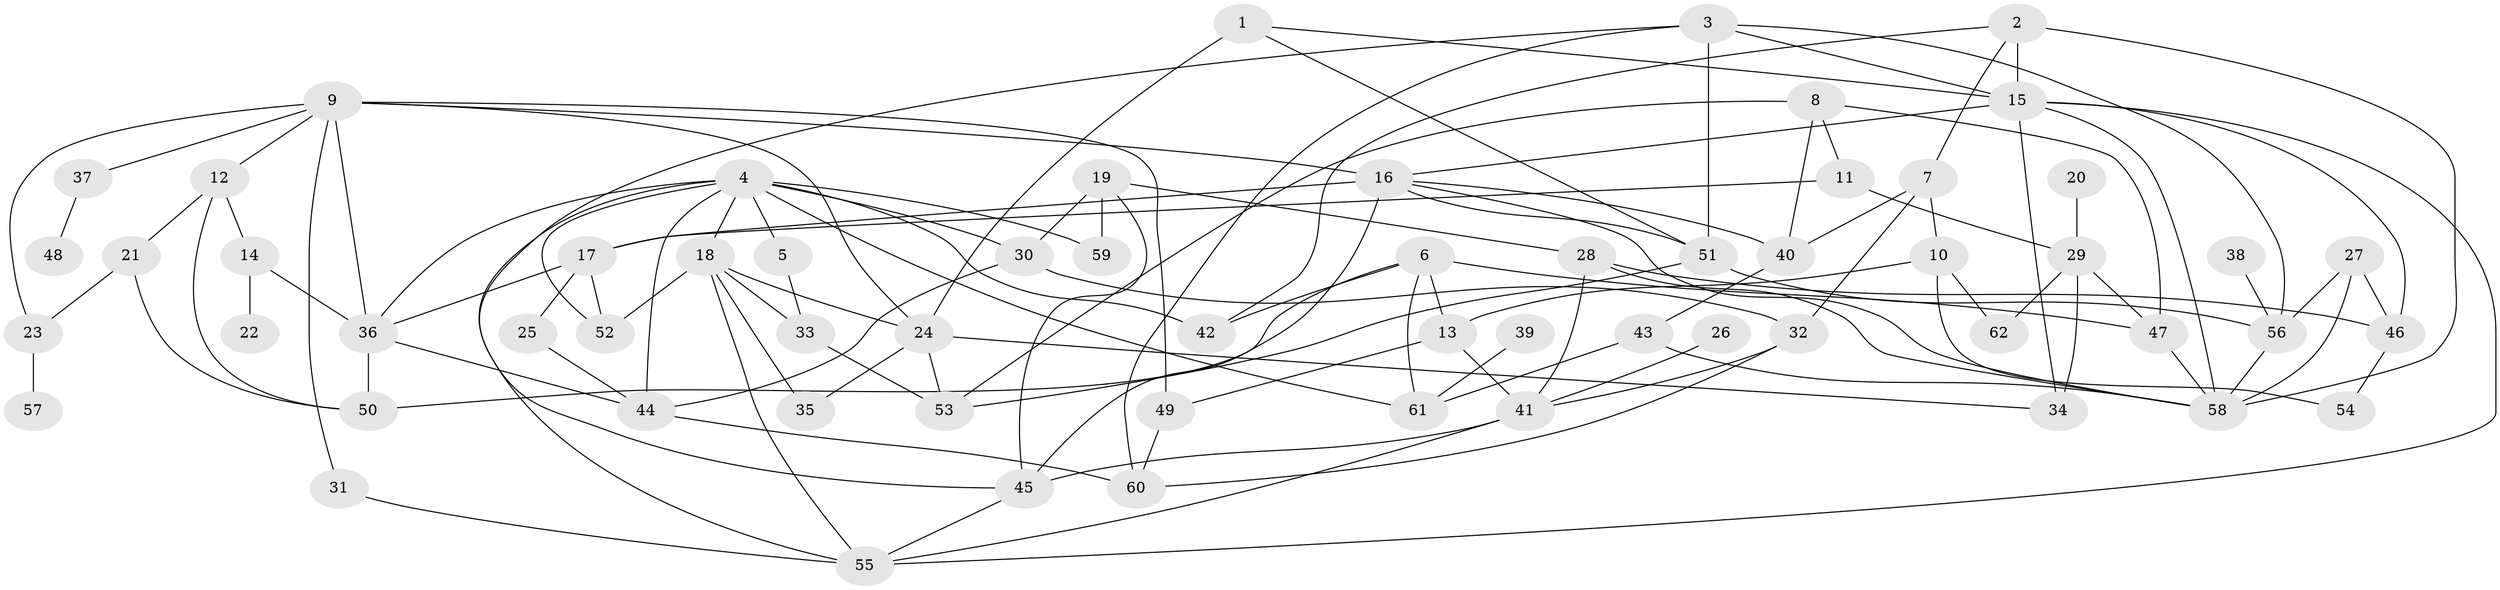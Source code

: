 // original degree distribution, {3: 0.24390243902439024, 9: 0.008130081300813009, 5: 0.12195121951219512, 7: 0.024390243902439025, 2: 0.25203252032520324, 6: 0.032520325203252036, 4: 0.11382113821138211, 1: 0.2032520325203252}
// Generated by graph-tools (version 1.1) at 2025/01/03/09/25 03:01:11]
// undirected, 62 vertices, 119 edges
graph export_dot {
graph [start="1"]
  node [color=gray90,style=filled];
  1;
  2;
  3;
  4;
  5;
  6;
  7;
  8;
  9;
  10;
  11;
  12;
  13;
  14;
  15;
  16;
  17;
  18;
  19;
  20;
  21;
  22;
  23;
  24;
  25;
  26;
  27;
  28;
  29;
  30;
  31;
  32;
  33;
  34;
  35;
  36;
  37;
  38;
  39;
  40;
  41;
  42;
  43;
  44;
  45;
  46;
  47;
  48;
  49;
  50;
  51;
  52;
  53;
  54;
  55;
  56;
  57;
  58;
  59;
  60;
  61;
  62;
  1 -- 15 [weight=1.0];
  1 -- 24 [weight=1.0];
  1 -- 51 [weight=1.0];
  2 -- 7 [weight=1.0];
  2 -- 15 [weight=1.0];
  2 -- 42 [weight=1.0];
  2 -- 58 [weight=2.0];
  3 -- 15 [weight=1.0];
  3 -- 45 [weight=1.0];
  3 -- 51 [weight=1.0];
  3 -- 56 [weight=1.0];
  3 -- 60 [weight=1.0];
  4 -- 5 [weight=1.0];
  4 -- 18 [weight=1.0];
  4 -- 30 [weight=1.0];
  4 -- 36 [weight=1.0];
  4 -- 42 [weight=1.0];
  4 -- 44 [weight=1.0];
  4 -- 52 [weight=1.0];
  4 -- 55 [weight=1.0];
  4 -- 59 [weight=1.0];
  4 -- 61 [weight=1.0];
  5 -- 33 [weight=1.0];
  6 -- 13 [weight=1.0];
  6 -- 42 [weight=1.0];
  6 -- 47 [weight=1.0];
  6 -- 50 [weight=1.0];
  6 -- 61 [weight=1.0];
  7 -- 10 [weight=1.0];
  7 -- 32 [weight=1.0];
  7 -- 40 [weight=1.0];
  8 -- 11 [weight=1.0];
  8 -- 40 [weight=1.0];
  8 -- 47 [weight=1.0];
  8 -- 53 [weight=1.0];
  9 -- 12 [weight=1.0];
  9 -- 16 [weight=1.0];
  9 -- 23 [weight=1.0];
  9 -- 24 [weight=1.0];
  9 -- 31 [weight=1.0];
  9 -- 36 [weight=1.0];
  9 -- 37 [weight=1.0];
  9 -- 49 [weight=1.0];
  10 -- 13 [weight=1.0];
  10 -- 54 [weight=1.0];
  10 -- 62 [weight=1.0];
  11 -- 17 [weight=1.0];
  11 -- 29 [weight=1.0];
  12 -- 14 [weight=1.0];
  12 -- 21 [weight=1.0];
  12 -- 50 [weight=1.0];
  13 -- 41 [weight=1.0];
  13 -- 49 [weight=1.0];
  14 -- 22 [weight=1.0];
  14 -- 36 [weight=1.0];
  15 -- 16 [weight=1.0];
  15 -- 34 [weight=1.0];
  15 -- 46 [weight=1.0];
  15 -- 55 [weight=1.0];
  15 -- 58 [weight=1.0];
  16 -- 17 [weight=1.0];
  16 -- 40 [weight=1.0];
  16 -- 45 [weight=1.0];
  16 -- 51 [weight=1.0];
  16 -- 58 [weight=1.0];
  17 -- 25 [weight=1.0];
  17 -- 36 [weight=1.0];
  17 -- 52 [weight=1.0];
  18 -- 24 [weight=1.0];
  18 -- 33 [weight=1.0];
  18 -- 35 [weight=1.0];
  18 -- 52 [weight=1.0];
  18 -- 55 [weight=1.0];
  19 -- 28 [weight=1.0];
  19 -- 30 [weight=1.0];
  19 -- 45 [weight=1.0];
  19 -- 59 [weight=1.0];
  20 -- 29 [weight=1.0];
  21 -- 23 [weight=1.0];
  21 -- 50 [weight=1.0];
  23 -- 57 [weight=1.0];
  24 -- 34 [weight=1.0];
  24 -- 35 [weight=1.0];
  24 -- 53 [weight=1.0];
  25 -- 44 [weight=1.0];
  26 -- 41 [weight=1.0];
  27 -- 46 [weight=1.0];
  27 -- 56 [weight=1.0];
  27 -- 58 [weight=1.0];
  28 -- 41 [weight=1.0];
  28 -- 46 [weight=1.0];
  28 -- 58 [weight=1.0];
  29 -- 34 [weight=1.0];
  29 -- 47 [weight=1.0];
  29 -- 62 [weight=1.0];
  30 -- 32 [weight=1.0];
  30 -- 44 [weight=1.0];
  31 -- 55 [weight=1.0];
  32 -- 41 [weight=1.0];
  32 -- 60 [weight=1.0];
  33 -- 53 [weight=1.0];
  36 -- 44 [weight=1.0];
  36 -- 50 [weight=1.0];
  37 -- 48 [weight=1.0];
  38 -- 56 [weight=1.0];
  39 -- 61 [weight=1.0];
  40 -- 43 [weight=1.0];
  41 -- 45 [weight=1.0];
  41 -- 55 [weight=1.0];
  43 -- 58 [weight=1.0];
  43 -- 61 [weight=1.0];
  44 -- 60 [weight=1.0];
  45 -- 55 [weight=1.0];
  46 -- 54 [weight=1.0];
  47 -- 58 [weight=1.0];
  49 -- 60 [weight=1.0];
  51 -- 53 [weight=1.0];
  51 -- 56 [weight=1.0];
  56 -- 58 [weight=1.0];
}
